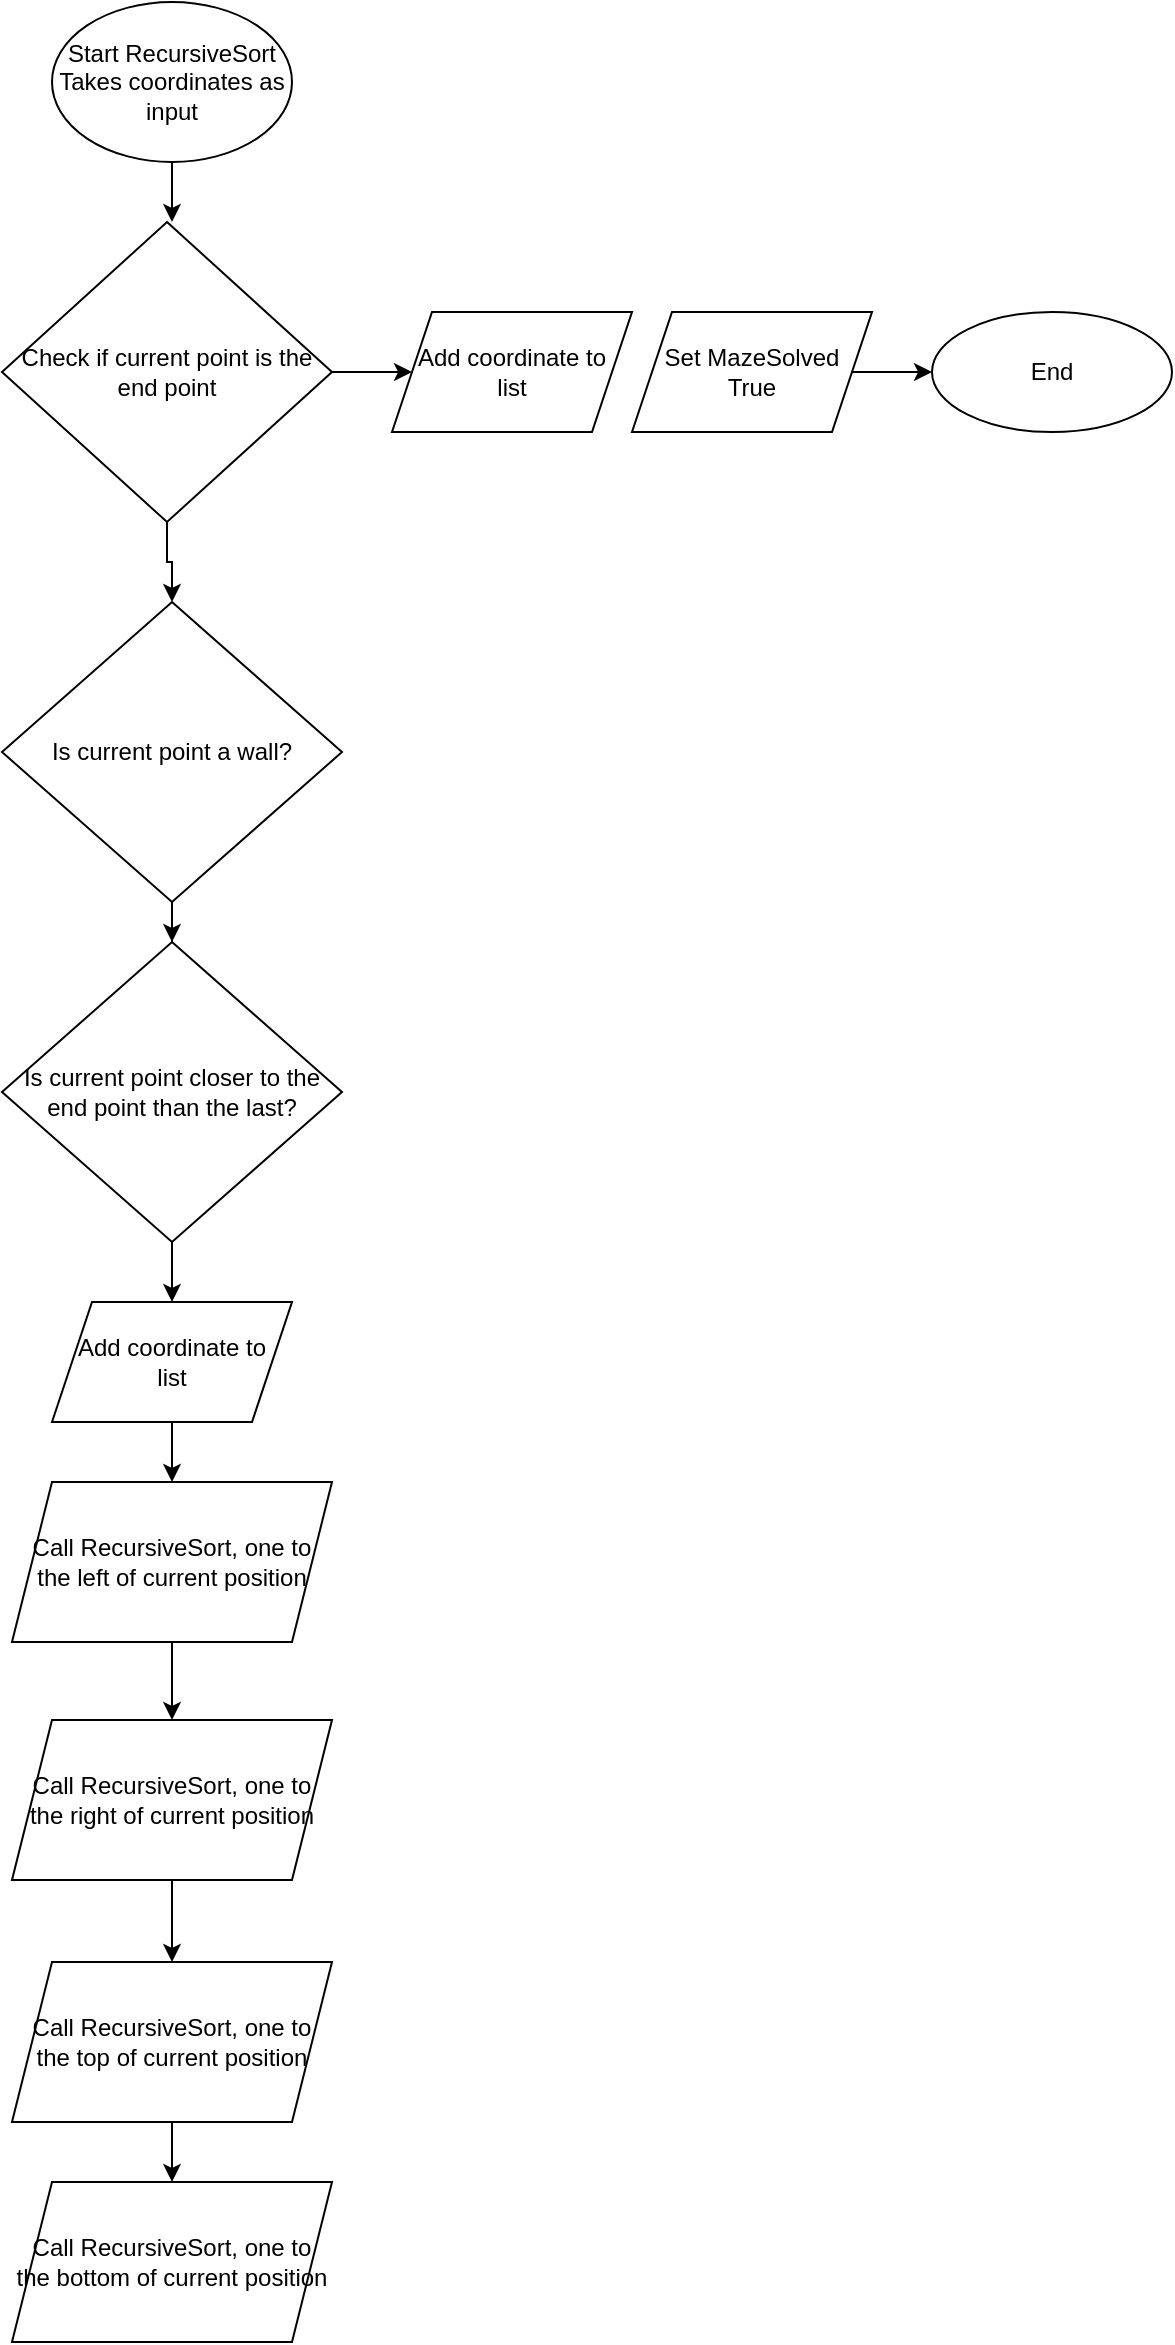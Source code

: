 <mxfile version="16.2.7" type="github">
  <diagram id="2oNCtZzaEauoNy7HWeSt" name="Page-1">
    <mxGraphModel dx="920" dy="831" grid="1" gridSize="10" guides="1" tooltips="1" connect="1" arrows="1" fold="1" page="1" pageScale="1" pageWidth="827" pageHeight="1169" math="0" shadow="0">
      <root>
        <mxCell id="0" />
        <mxCell id="1" parent="0" />
        <mxCell id="xncA3wTDK_yP83BFo-M3-3" value="" style="edgeStyle=orthogonalEdgeStyle;rounded=0;orthogonalLoop=1;jettySize=auto;html=1;" parent="1" source="xncA3wTDK_yP83BFo-M3-1" edge="1">
          <mxGeometry relative="1" as="geometry">
            <mxPoint x="400" y="430" as="targetPoint" />
          </mxGeometry>
        </mxCell>
        <mxCell id="xncA3wTDK_yP83BFo-M3-1" value="Start RecursiveSort&lt;br&gt;Takes coordinates as input" style="ellipse;whiteSpace=wrap;html=1;" parent="1" vertex="1">
          <mxGeometry x="340" y="320" width="120" height="80" as="geometry" />
        </mxCell>
        <mxCell id="gamPem3xOQ82sWE4ZMdJ-4" style="edgeStyle=orthogonalEdgeStyle;rounded=0;orthogonalLoop=1;jettySize=auto;html=1;exitX=0.5;exitY=1;exitDx=0;exitDy=0;entryX=0.5;entryY=0;entryDx=0;entryDy=0;" parent="1" source="xncA3wTDK_yP83BFo-M3-5" edge="1" target="gamPem3xOQ82sWE4ZMdJ-7">
          <mxGeometry relative="1" as="geometry">
            <mxPoint x="400" y="600" as="targetPoint" />
          </mxGeometry>
        </mxCell>
        <mxCell id="psr84WM-ik2ZTbD9x01q-12" value="" style="edgeStyle=orthogonalEdgeStyle;rounded=0;orthogonalLoop=1;jettySize=auto;html=1;" edge="1" parent="1" source="xncA3wTDK_yP83BFo-M3-5" target="psr84WM-ik2ZTbD9x01q-11">
          <mxGeometry relative="1" as="geometry" />
        </mxCell>
        <mxCell id="xncA3wTDK_yP83BFo-M3-5" value="&lt;span&gt;Check if current point is the end point&lt;/span&gt;" style="rhombus;whiteSpace=wrap;html=1;" parent="1" vertex="1">
          <mxGeometry x="315" y="430" width="165" height="150" as="geometry" />
        </mxCell>
        <mxCell id="xncA3wTDK_yP83BFo-M3-9" value="" style="edgeStyle=orthogonalEdgeStyle;rounded=0;orthogonalLoop=1;jettySize=auto;html=1;" parent="1" source="xncA3wTDK_yP83BFo-M3-6" target="xncA3wTDK_yP83BFo-M3-8" edge="1">
          <mxGeometry relative="1" as="geometry" />
        </mxCell>
        <mxCell id="xncA3wTDK_yP83BFo-M3-6" value="Set MazeSolved&lt;br&gt;True" style="shape=parallelogram;perimeter=parallelogramPerimeter;whiteSpace=wrap;html=1;fixedSize=1;" parent="1" vertex="1">
          <mxGeometry x="630" y="475" width="120" height="60" as="geometry" />
        </mxCell>
        <mxCell id="xncA3wTDK_yP83BFo-M3-8" value="End" style="ellipse;whiteSpace=wrap;html=1;" parent="1" vertex="1">
          <mxGeometry x="780" y="475" width="120" height="60" as="geometry" />
        </mxCell>
        <mxCell id="psr84WM-ik2ZTbD9x01q-8" value="" style="edgeStyle=orthogonalEdgeStyle;rounded=0;orthogonalLoop=1;jettySize=auto;html=1;" edge="1" parent="1" source="gamPem3xOQ82sWE4ZMdJ-1" target="psr84WM-ik2ZTbD9x01q-5">
          <mxGeometry relative="1" as="geometry" />
        </mxCell>
        <mxCell id="gamPem3xOQ82sWE4ZMdJ-1" value="Call RecursiveSort, one to the left of current position" style="shape=parallelogram;perimeter=parallelogramPerimeter;whiteSpace=wrap;html=1;fixedSize=1;" parent="1" vertex="1">
          <mxGeometry x="320" y="1060" width="160" height="80" as="geometry" />
        </mxCell>
        <mxCell id="psr84WM-ik2ZTbD9x01q-4" value="" style="edgeStyle=orthogonalEdgeStyle;rounded=0;orthogonalLoop=1;jettySize=auto;html=1;" edge="1" parent="1" source="gamPem3xOQ82sWE4ZMdJ-6" target="gamPem3xOQ82sWE4ZMdJ-1">
          <mxGeometry relative="1" as="geometry" />
        </mxCell>
        <mxCell id="gamPem3xOQ82sWE4ZMdJ-6" value="Add coordinate to&lt;br&gt;list" style="shape=parallelogram;perimeter=parallelogramPerimeter;whiteSpace=wrap;html=1;fixedSize=1;" parent="1" vertex="1">
          <mxGeometry x="340" y="970" width="120" height="60" as="geometry" />
        </mxCell>
        <mxCell id="psr84WM-ik2ZTbD9x01q-2" value="" style="edgeStyle=orthogonalEdgeStyle;rounded=0;orthogonalLoop=1;jettySize=auto;html=1;" edge="1" parent="1" source="gamPem3xOQ82sWE4ZMdJ-7" target="psr84WM-ik2ZTbD9x01q-1">
          <mxGeometry relative="1" as="geometry" />
        </mxCell>
        <mxCell id="gamPem3xOQ82sWE4ZMdJ-7" value="&lt;span&gt;Is current point a wall?&lt;/span&gt;" style="rhombus;whiteSpace=wrap;html=1;" parent="1" vertex="1">
          <mxGeometry x="315" y="620" width="170" height="150" as="geometry" />
        </mxCell>
        <mxCell id="psr84WM-ik2ZTbD9x01q-3" value="" style="edgeStyle=orthogonalEdgeStyle;rounded=0;orthogonalLoop=1;jettySize=auto;html=1;" edge="1" parent="1" source="psr84WM-ik2ZTbD9x01q-1" target="gamPem3xOQ82sWE4ZMdJ-6">
          <mxGeometry relative="1" as="geometry" />
        </mxCell>
        <mxCell id="psr84WM-ik2ZTbD9x01q-1" value="&lt;span&gt;Is current point closer to the end point than the last?&lt;/span&gt;" style="rhombus;whiteSpace=wrap;html=1;" vertex="1" parent="1">
          <mxGeometry x="315" y="790" width="170" height="150" as="geometry" />
        </mxCell>
        <mxCell id="psr84WM-ik2ZTbD9x01q-9" value="" style="edgeStyle=orthogonalEdgeStyle;rounded=0;orthogonalLoop=1;jettySize=auto;html=1;" edge="1" parent="1" source="psr84WM-ik2ZTbD9x01q-5" target="psr84WM-ik2ZTbD9x01q-6">
          <mxGeometry relative="1" as="geometry" />
        </mxCell>
        <mxCell id="psr84WM-ik2ZTbD9x01q-5" value="Call RecursiveSort, one to the right of current position" style="shape=parallelogram;perimeter=parallelogramPerimeter;whiteSpace=wrap;html=1;fixedSize=1;" vertex="1" parent="1">
          <mxGeometry x="320" y="1179" width="160" height="80" as="geometry" />
        </mxCell>
        <mxCell id="psr84WM-ik2ZTbD9x01q-10" value="" style="edgeStyle=orthogonalEdgeStyle;rounded=0;orthogonalLoop=1;jettySize=auto;html=1;" edge="1" parent="1" source="psr84WM-ik2ZTbD9x01q-6" target="psr84WM-ik2ZTbD9x01q-7">
          <mxGeometry relative="1" as="geometry" />
        </mxCell>
        <mxCell id="psr84WM-ik2ZTbD9x01q-6" value="Call RecursiveSort, one to the top of current position" style="shape=parallelogram;perimeter=parallelogramPerimeter;whiteSpace=wrap;html=1;fixedSize=1;" vertex="1" parent="1">
          <mxGeometry x="320" y="1300" width="160" height="80" as="geometry" />
        </mxCell>
        <mxCell id="psr84WM-ik2ZTbD9x01q-7" value="Call RecursiveSort, one to the bottom of current position" style="shape=parallelogram;perimeter=parallelogramPerimeter;whiteSpace=wrap;html=1;fixedSize=1;" vertex="1" parent="1">
          <mxGeometry x="320" y="1410" width="160" height="80" as="geometry" />
        </mxCell>
        <mxCell id="psr84WM-ik2ZTbD9x01q-11" value="Add coordinate to&lt;br&gt;list" style="shape=parallelogram;perimeter=parallelogramPerimeter;whiteSpace=wrap;html=1;fixedSize=1;" vertex="1" parent="1">
          <mxGeometry x="510" y="475" width="120" height="60" as="geometry" />
        </mxCell>
      </root>
    </mxGraphModel>
  </diagram>
</mxfile>
